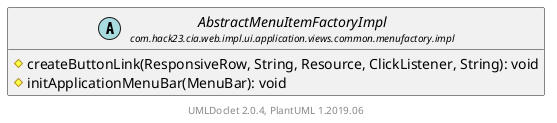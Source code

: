 @startuml
    set namespaceSeparator none
    hide empty fields
    hide empty methods

    abstract class "<size:14>AbstractMenuItemFactoryImpl\n<size:10>com.hack23.cia.web.impl.ui.application.views.common.menufactory.impl" as com.hack23.cia.web.impl.ui.application.views.common.menufactory.impl.AbstractMenuItemFactoryImpl [[AbstractMenuItemFactoryImpl.html]] {
        #createButtonLink(ResponsiveRow, String, Resource, ClickListener, String): void
        #initApplicationMenuBar(MenuBar): void
    }

    center footer UMLDoclet 2.0.4, PlantUML 1.2019.06
@enduml
